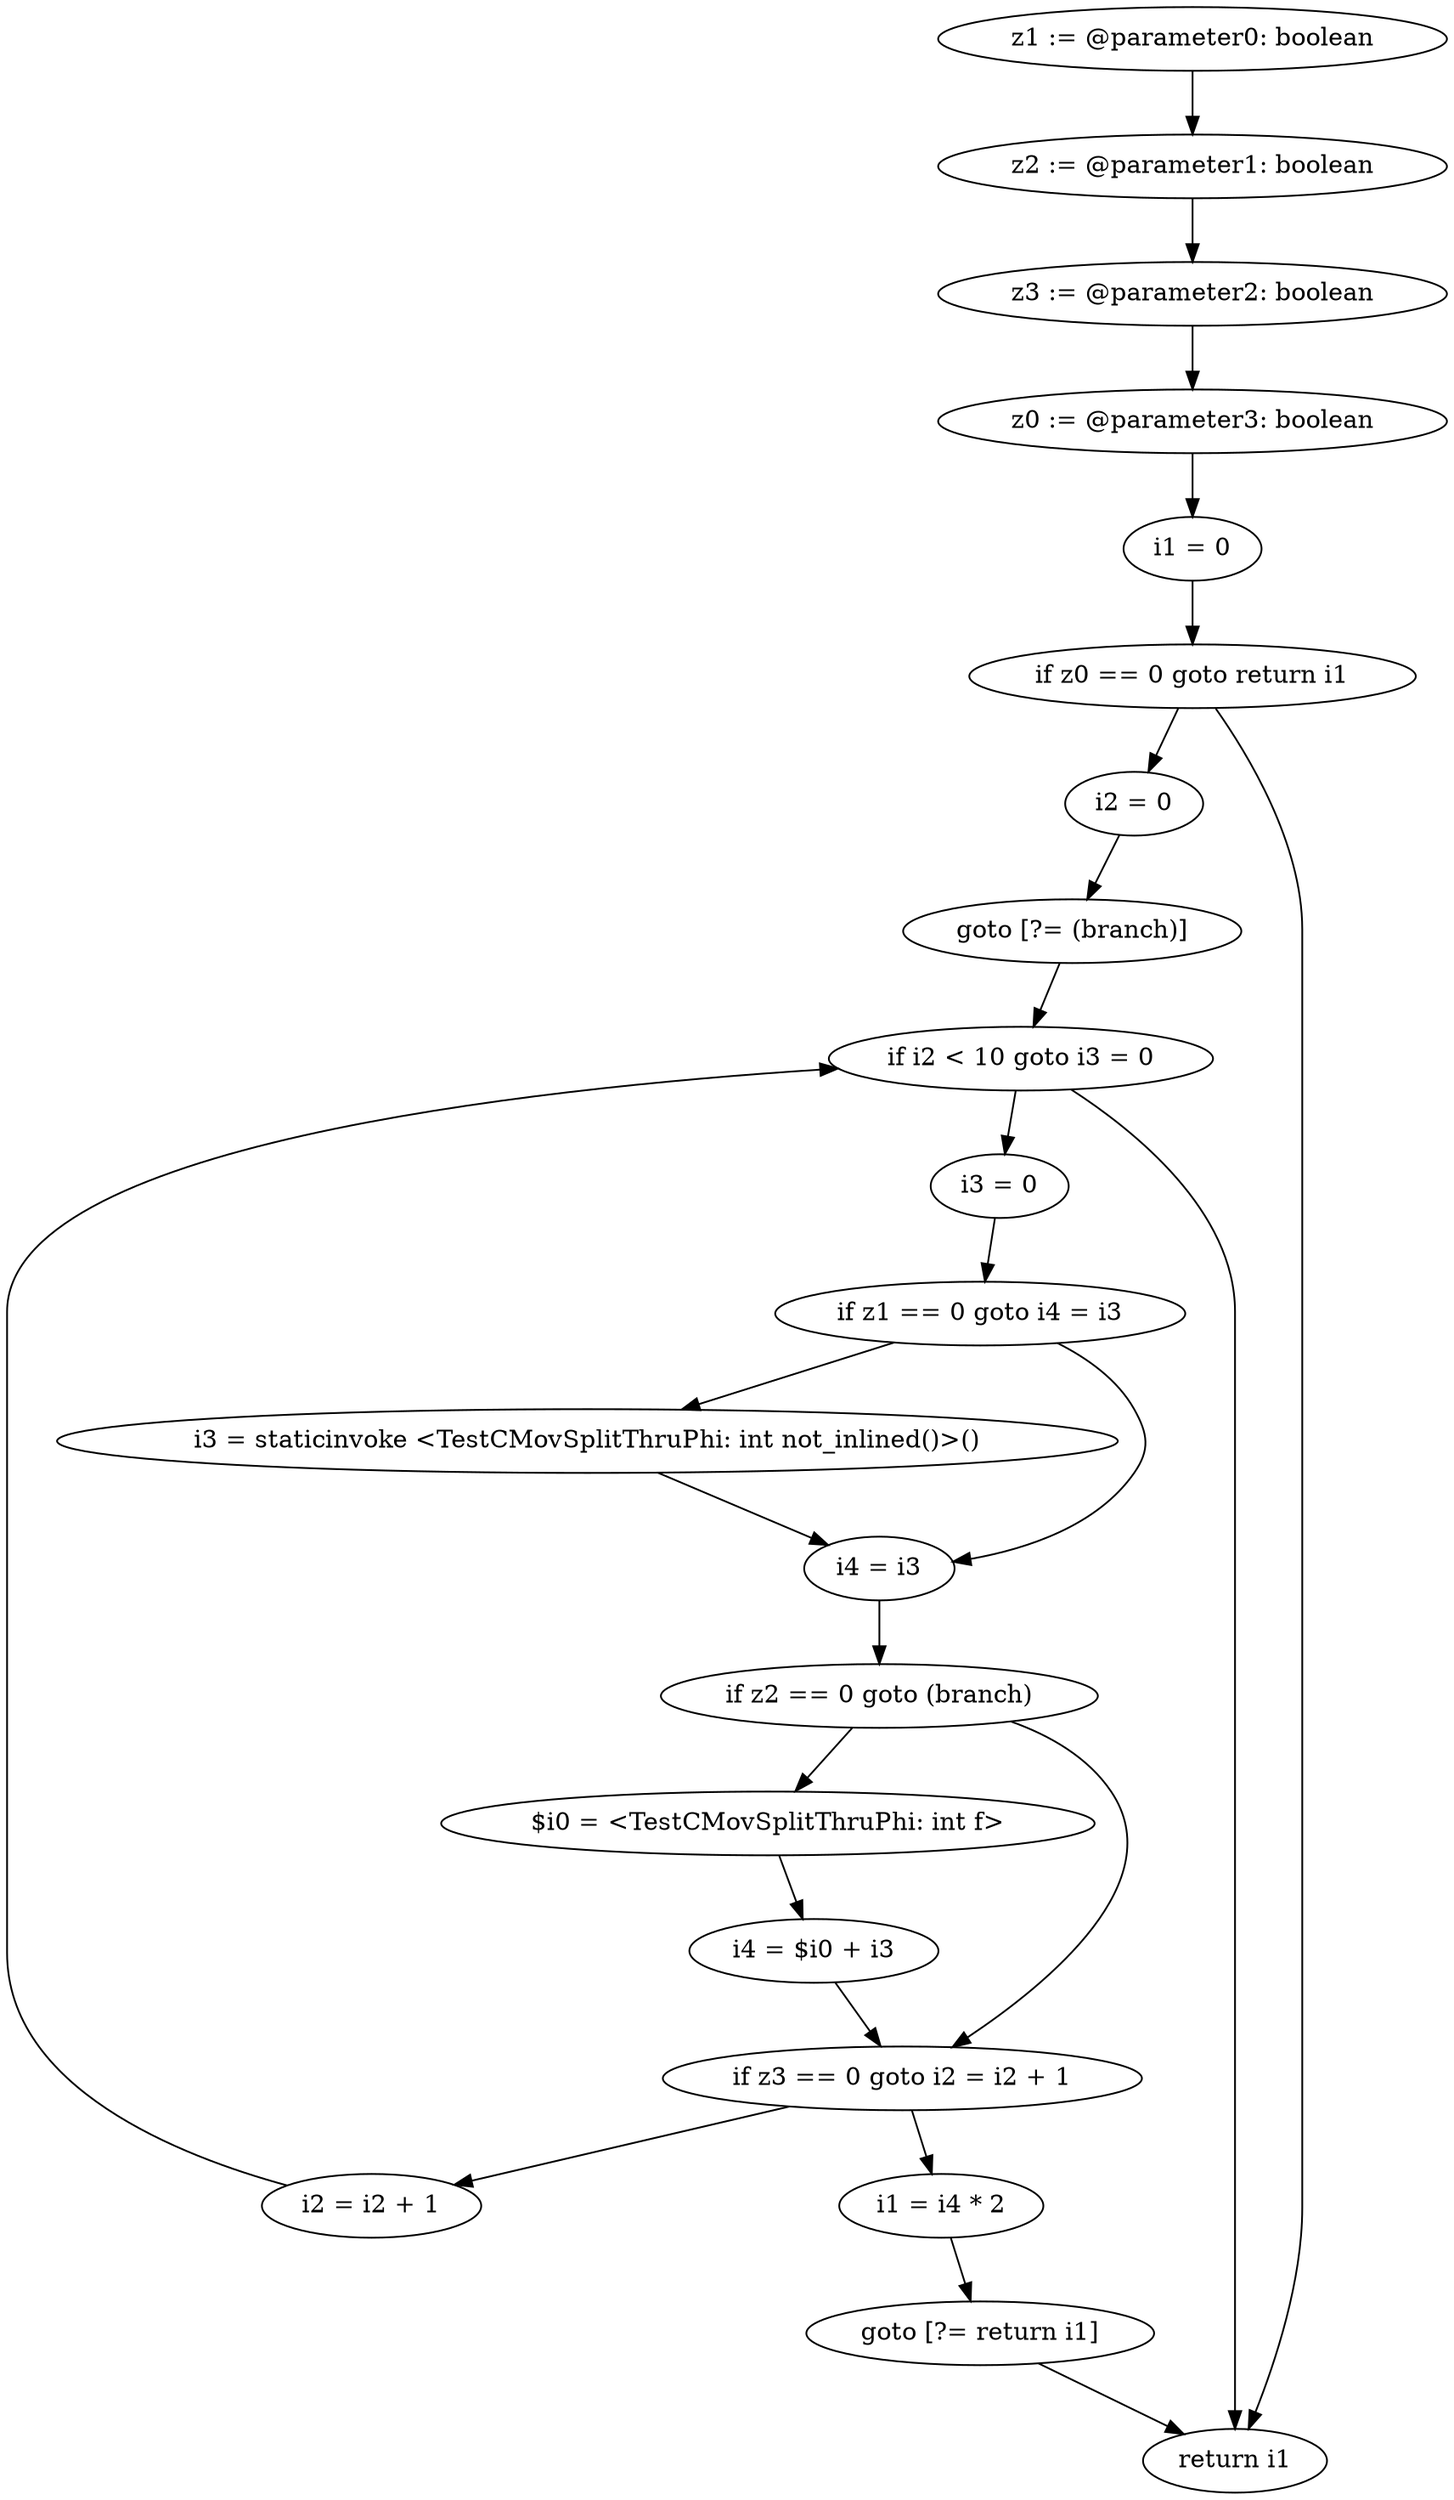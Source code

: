 digraph "unitGraph" {
    "z1 := @parameter0: boolean"
    "z2 := @parameter1: boolean"
    "z3 := @parameter2: boolean"
    "z0 := @parameter3: boolean"
    "i1 = 0"
    "if z0 == 0 goto return i1"
    "i2 = 0"
    "goto [?= (branch)]"
    "i3 = 0"
    "if z1 == 0 goto i4 = i3"
    "i3 = staticinvoke <TestCMovSplitThruPhi: int not_inlined()>()"
    "i4 = i3"
    "if z2 == 0 goto (branch)"
    "$i0 = <TestCMovSplitThruPhi: int f>"
    "i4 = $i0 + i3"
    "if z3 == 0 goto i2 = i2 + 1"
    "i1 = i4 * 2"
    "goto [?= return i1]"
    "i2 = i2 + 1"
    "if i2 < 10 goto i3 = 0"
    "return i1"
    "z1 := @parameter0: boolean"->"z2 := @parameter1: boolean";
    "z2 := @parameter1: boolean"->"z3 := @parameter2: boolean";
    "z3 := @parameter2: boolean"->"z0 := @parameter3: boolean";
    "z0 := @parameter3: boolean"->"i1 = 0";
    "i1 = 0"->"if z0 == 0 goto return i1";
    "if z0 == 0 goto return i1"->"i2 = 0";
    "if z0 == 0 goto return i1"->"return i1";
    "i2 = 0"->"goto [?= (branch)]";
    "goto [?= (branch)]"->"if i2 < 10 goto i3 = 0";
    "i3 = 0"->"if z1 == 0 goto i4 = i3";
    "if z1 == 0 goto i4 = i3"->"i3 = staticinvoke <TestCMovSplitThruPhi: int not_inlined()>()";
    "if z1 == 0 goto i4 = i3"->"i4 = i3";
    "i3 = staticinvoke <TestCMovSplitThruPhi: int not_inlined()>()"->"i4 = i3";
    "i4 = i3"->"if z2 == 0 goto (branch)";
    "if z2 == 0 goto (branch)"->"$i0 = <TestCMovSplitThruPhi: int f>";
    "if z2 == 0 goto (branch)"->"if z3 == 0 goto i2 = i2 + 1";
    "$i0 = <TestCMovSplitThruPhi: int f>"->"i4 = $i0 + i3";
    "i4 = $i0 + i3"->"if z3 == 0 goto i2 = i2 + 1";
    "if z3 == 0 goto i2 = i2 + 1"->"i1 = i4 * 2";
    "if z3 == 0 goto i2 = i2 + 1"->"i2 = i2 + 1";
    "i1 = i4 * 2"->"goto [?= return i1]";
    "goto [?= return i1]"->"return i1";
    "i2 = i2 + 1"->"if i2 < 10 goto i3 = 0";
    "if i2 < 10 goto i3 = 0"->"return i1";
    "if i2 < 10 goto i3 = 0"->"i3 = 0";
}
